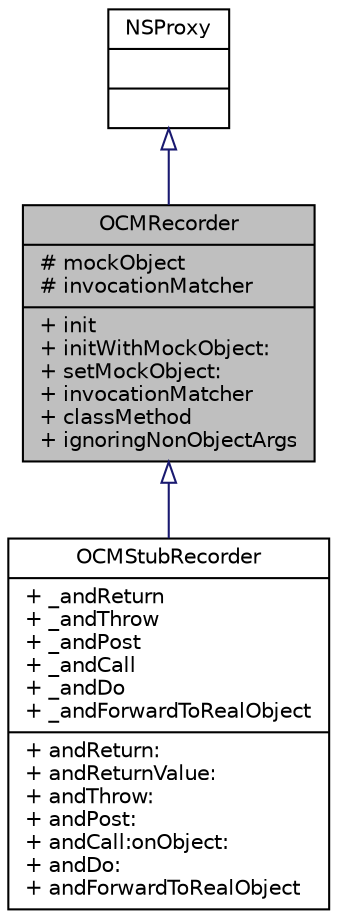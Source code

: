 digraph "OCMRecorder"
{
  bgcolor="transparent";
  edge [fontname="Helvetica",fontsize="10",labelfontname="Helvetica",labelfontsize="10"];
  node [fontname="Helvetica",fontsize="10",shape=record];
  Node1 [label="{OCMRecorder\n|# mockObject\l# invocationMatcher\l|+ init\l+ initWithMockObject:\l+ setMockObject:\l+ invocationMatcher\l+ classMethod\l+ ignoringNonObjectArgs\l}",height=0.2,width=0.4,color="black", fillcolor="grey75", style="filled" fontcolor="black"];
  Node2 -> Node1 [dir="back",color="midnightblue",fontsize="10",style="solid",arrowtail="onormal",fontname="Helvetica"];
  Node2 [label="{NSProxy\n||}",height=0.2,width=0.4,color="black",URL="$d1/d9b/class_n_s_proxy.html"];
  Node1 -> Node3 [dir="back",color="midnightblue",fontsize="10",style="solid",arrowtail="onormal",fontname="Helvetica"];
  Node3 [label="{OCMStubRecorder\n|+ _andReturn\l+ _andThrow\l+ _andPost\l+ _andCall\l+ _andDo\l+ _andForwardToRealObject\l|+ andReturn:\l+ andReturnValue:\l+ andThrow:\l+ andPost:\l+ andCall:onObject:\l+ andDo:\l+ andForwardToRealObject\l}",height=0.2,width=0.4,color="black",URL="$d2/df4/interface_o_c_m_stub_recorder.html"];
}
